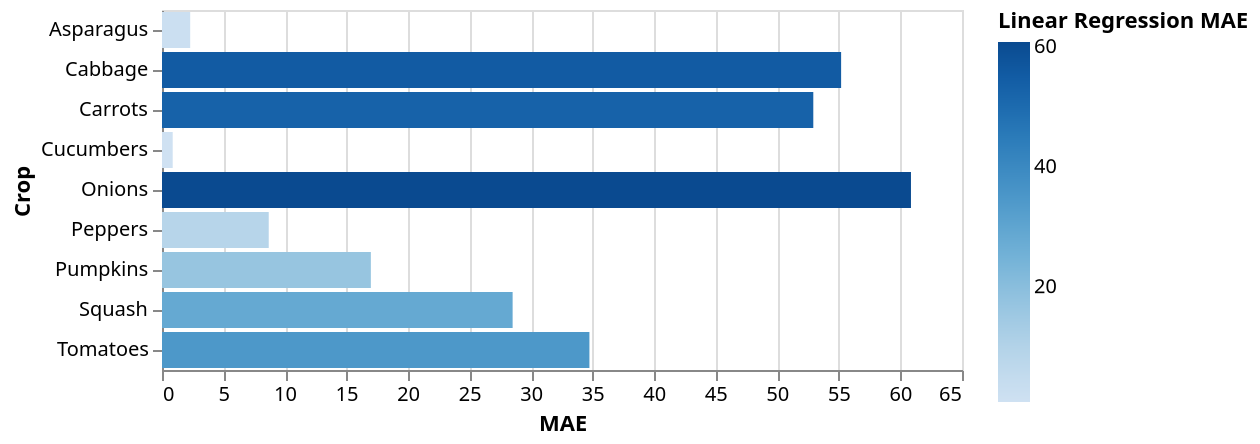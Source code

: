 {
  "config": {
    "view": {
      "continuousWidth": 400,
      "continuousHeight": 300
    }
  },
  "data": {
    "name": "data-d34ce068d6814da6c4325f665bad2d5b"
  },
  "mark": "bar",
  "encoding": {
    "color": {
      "condition": {
        "field": "Linear Regression MAE",
        "type": "quantitative",
        "selection": "selector002"
      },
      "value": "grey"
    },
    "tooltip": [
      {
        "field": "Linear Regression MAE",
        "type": "quantitative"
      },
      {
        "field": "Crop",
        "type": "nominal"
      }
    ],
    "x": {
      "field": "Linear Regression MAE",
      "title": "MAE",
      "type": "quantitative"
    },
    "y": {
      "field": "Crop",
      "type": "nominal"
    }
  },
  "selection": {
    "selector002": {
      "type": "single"
    }
  },
  "$schema": "https://vega.github.io/schema/vega-lite/v5.json",
  "datasets": {
    "data-d34ce068d6814da6c4325f665bad2d5b": [
      {
        "Crop": "Asparagus",
        "Linear Regression MAE": 2.2899743370853805
      },
      {
        "Crop": "Cabbage",
        "Linear Regression MAE": 55.178398753473125
      },
      {
        "Crop": "Carrots",
        "Linear Regression MAE": 52.91779777128801
      },
      {
        "Crop": "Cucumbers",
        "Linear Regression MAE": 0.8703669214707125
      },
      {
        "Crop": "Onions",
        "Linear Regression MAE": 60.85323768932992
      },
      {
        "Crop": "Peppers",
        "Linear Regression MAE": 8.672056289972536
      },
      {
        "Crop": "Pumpkins",
        "Linear Regression MAE": 16.970185732528023
      },
      {
        "Crop": "Squash",
        "Linear Regression MAE": 28.487855311775103
      },
      {
        "Crop": "Tomatoes",
        "Linear Regression MAE": 34.72785565716669
      }
    ]
  }
}